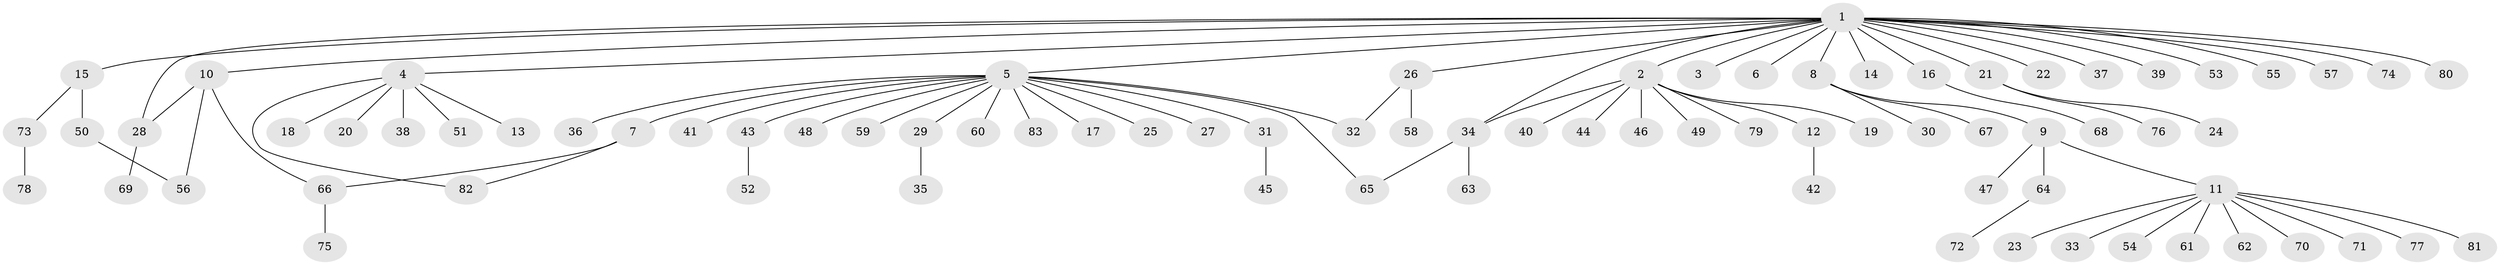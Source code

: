// Generated by graph-tools (version 1.1) at 2025/35/03/09/25 02:35:33]
// undirected, 83 vertices, 89 edges
graph export_dot {
graph [start="1"]
  node [color=gray90,style=filled];
  1;
  2;
  3;
  4;
  5;
  6;
  7;
  8;
  9;
  10;
  11;
  12;
  13;
  14;
  15;
  16;
  17;
  18;
  19;
  20;
  21;
  22;
  23;
  24;
  25;
  26;
  27;
  28;
  29;
  30;
  31;
  32;
  33;
  34;
  35;
  36;
  37;
  38;
  39;
  40;
  41;
  42;
  43;
  44;
  45;
  46;
  47;
  48;
  49;
  50;
  51;
  52;
  53;
  54;
  55;
  56;
  57;
  58;
  59;
  60;
  61;
  62;
  63;
  64;
  65;
  66;
  67;
  68;
  69;
  70;
  71;
  72;
  73;
  74;
  75;
  76;
  77;
  78;
  79;
  80;
  81;
  82;
  83;
  1 -- 2;
  1 -- 3;
  1 -- 4;
  1 -- 5;
  1 -- 6;
  1 -- 8;
  1 -- 10;
  1 -- 14;
  1 -- 15;
  1 -- 16;
  1 -- 21;
  1 -- 22;
  1 -- 26;
  1 -- 28;
  1 -- 34;
  1 -- 37;
  1 -- 39;
  1 -- 53;
  1 -- 55;
  1 -- 57;
  1 -- 74;
  1 -- 80;
  2 -- 12;
  2 -- 19;
  2 -- 34;
  2 -- 40;
  2 -- 44;
  2 -- 46;
  2 -- 49;
  2 -- 79;
  4 -- 13;
  4 -- 18;
  4 -- 20;
  4 -- 38;
  4 -- 51;
  4 -- 82;
  5 -- 7;
  5 -- 17;
  5 -- 25;
  5 -- 27;
  5 -- 29;
  5 -- 31;
  5 -- 32;
  5 -- 36;
  5 -- 41;
  5 -- 43;
  5 -- 48;
  5 -- 59;
  5 -- 60;
  5 -- 65;
  5 -- 83;
  7 -- 66;
  7 -- 82;
  8 -- 9;
  8 -- 30;
  8 -- 67;
  9 -- 11;
  9 -- 47;
  9 -- 64;
  10 -- 28;
  10 -- 56;
  10 -- 66;
  11 -- 23;
  11 -- 33;
  11 -- 54;
  11 -- 61;
  11 -- 62;
  11 -- 70;
  11 -- 71;
  11 -- 77;
  11 -- 81;
  12 -- 42;
  15 -- 50;
  15 -- 73;
  16 -- 68;
  21 -- 24;
  21 -- 76;
  26 -- 32;
  26 -- 58;
  28 -- 69;
  29 -- 35;
  31 -- 45;
  34 -- 63;
  34 -- 65;
  43 -- 52;
  50 -- 56;
  64 -- 72;
  66 -- 75;
  73 -- 78;
}
